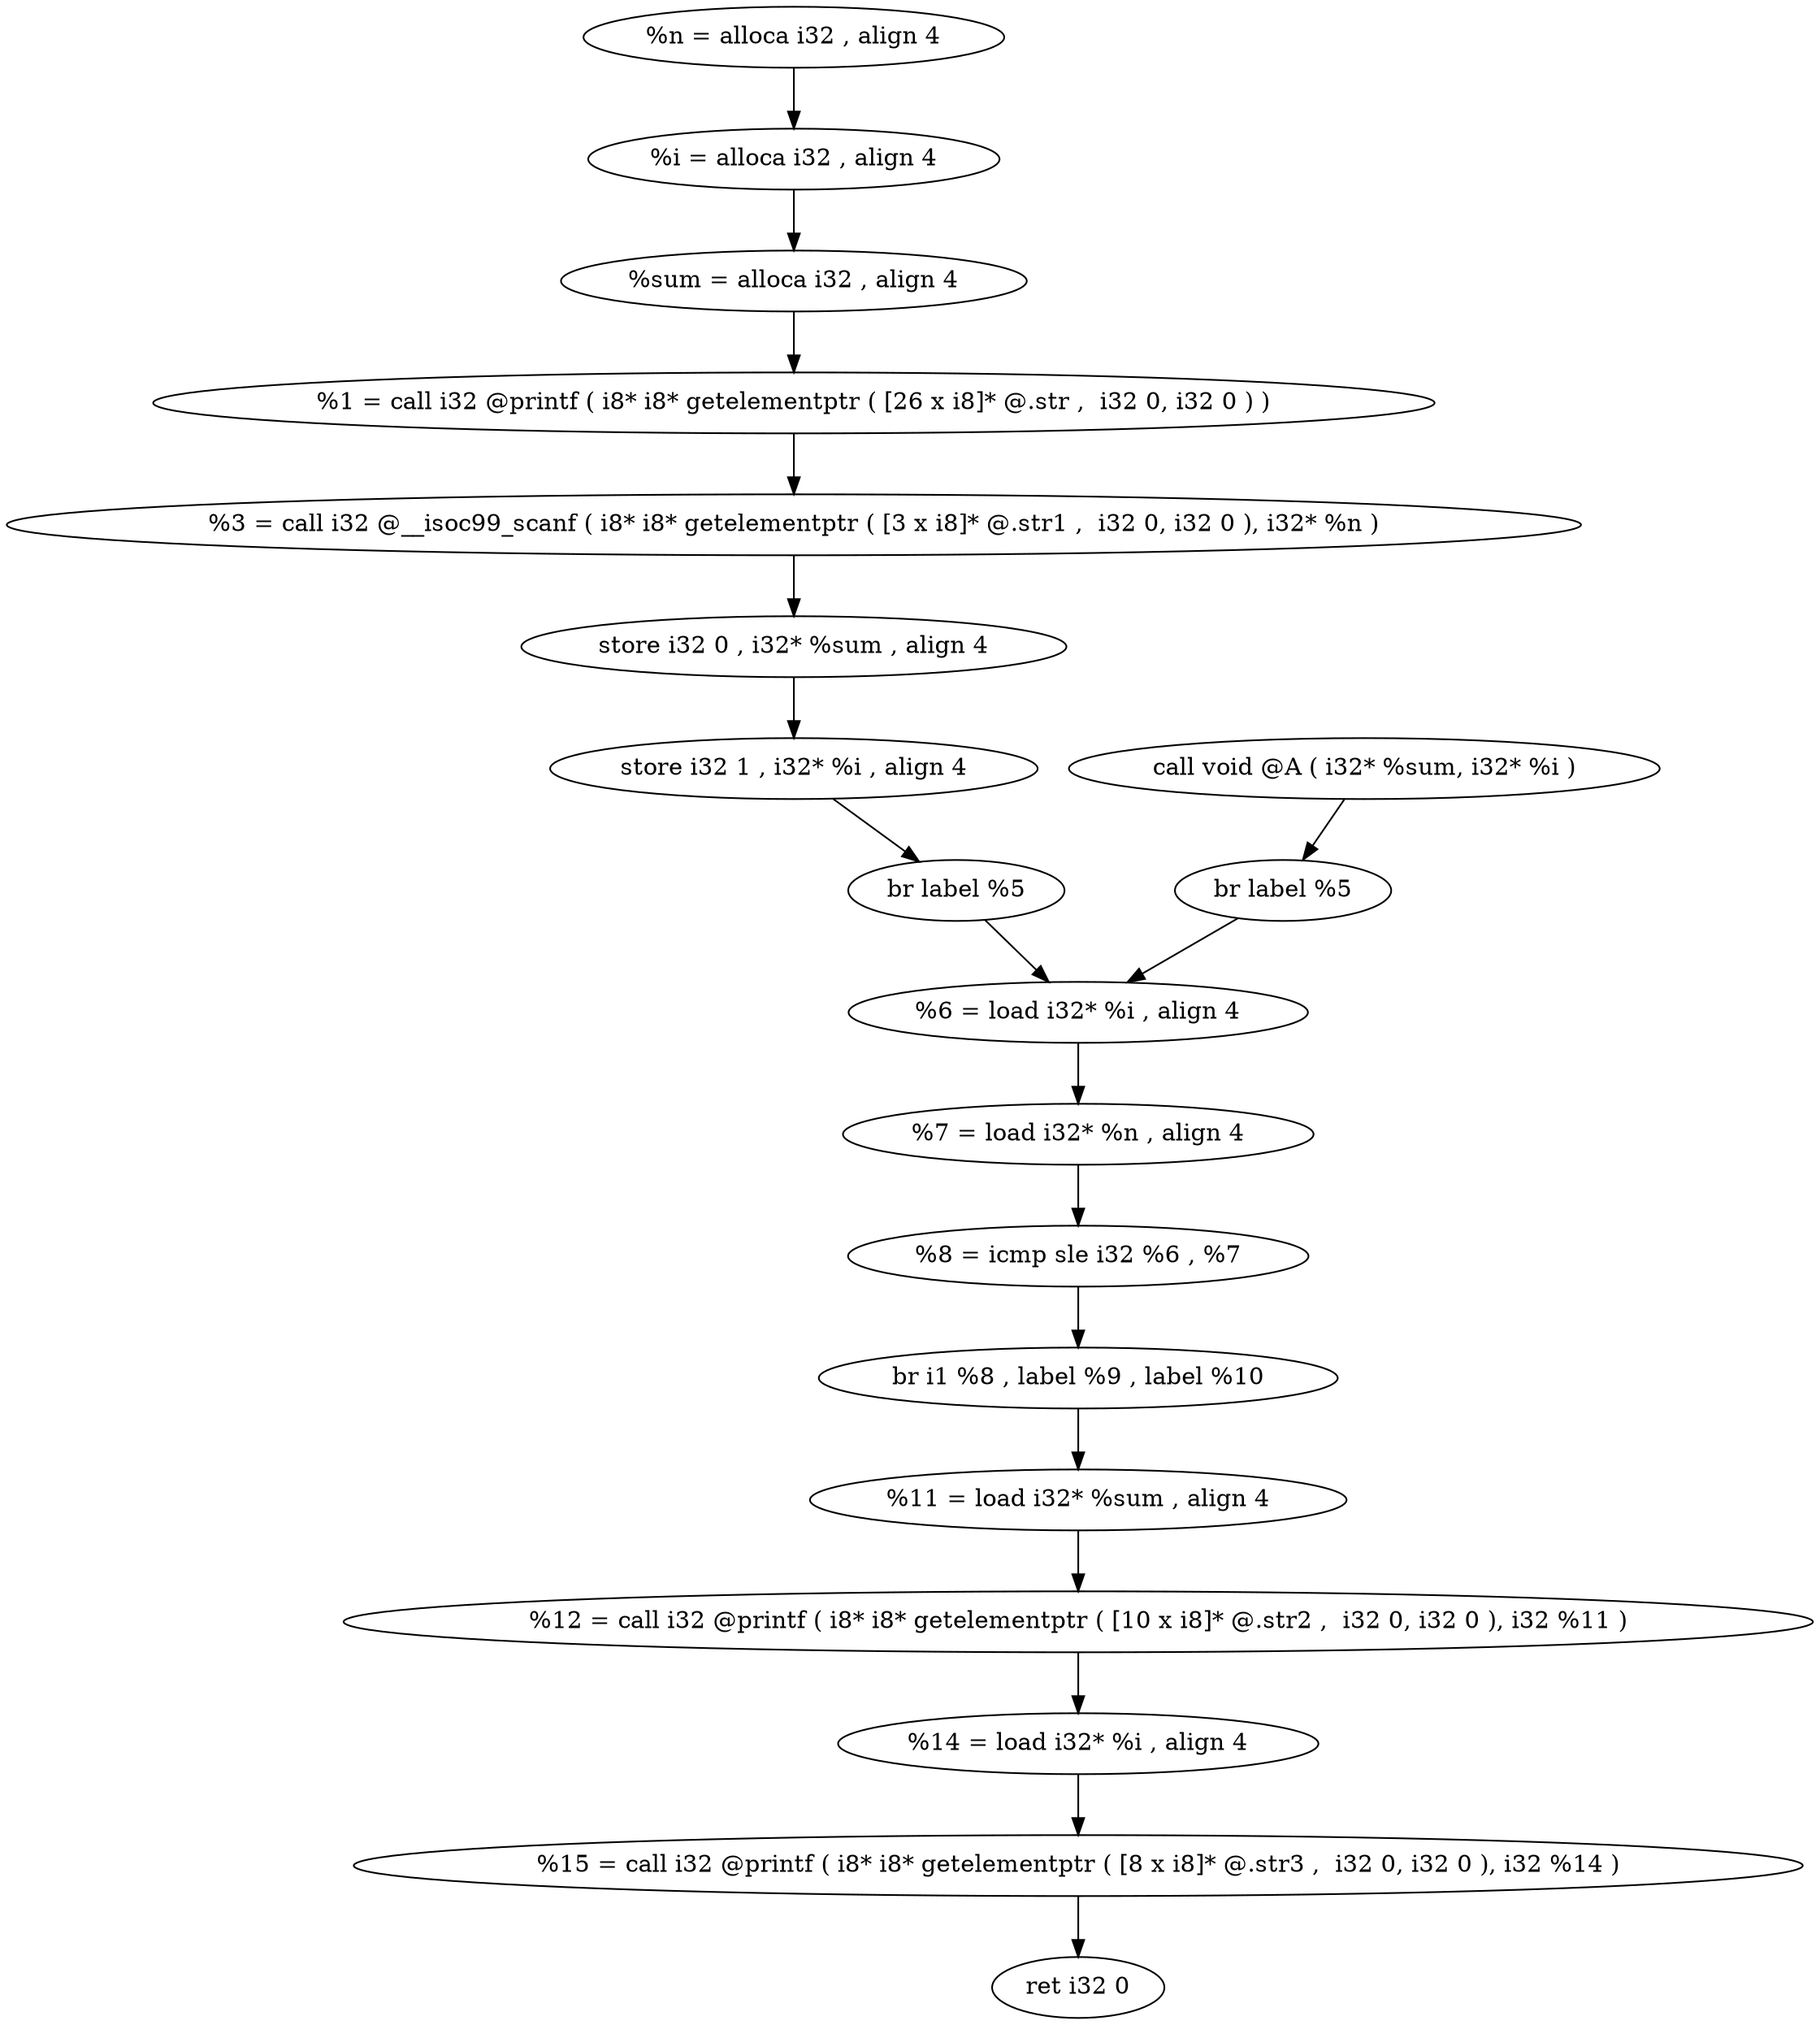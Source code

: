 digraph {
	graph [bb="0,0,1067,1188"];
	node [label="\N"];
	33	 [height=0.5,
		label="%n = alloca i32 , align 4",
		pos="465,1170",
		width=3.4464];
	34	 [height=0.5,
		label="%i = alloca i32 , align 4",
		pos="465,1098",
		width=3.3686];
	33 -> 34	 [pos="e,465,1116.1 465,1151.7 465,1144 465,1134.7 465,1126.1"];
	35	 [height=0.5,
		label="%sum = alloca i32 , align 4",
		pos="465,1026",
		width=3.8165];
	34 -> 35	 [pos="e,465,1044.1 465,1079.7 465,1072 465,1062.7 465,1054.1"];
	36	 [height=0.5,
		label="%1 = call i32 @printf ( i8* i8* getelementptr ( [26 x i8]* @.str ,  i32 0, i32 0 ) )",
		pos="465,954",
		width=10.513];
	35 -> 36	 [pos="e,465,972.1 465,1007.7 465,999.98 465,990.71 465,982.11"];
	40	 [height=0.5,
		label="%3 = call i32 @__isoc99_scanf ( i8* i8* getelementptr ( [3 x i8]* @.str1 ,  i32 0, i32 0 ), i32* %n )",
		pos="465,882",
		width=12.922];
	36 -> 40	 [pos="e,465,900.1 465,935.7 465,927.98 465,918.71 465,910.11"];
	43	 [height=0.5,
		label="store i32 0 , i32* %sum , align 4",
		pos="465,810",
		width=4.4748];
	40 -> 43	 [pos="e,465,828.1 465,863.7 465,855.98 465,846.71 465,838.11"];
	44	 [height=0.5,
		label="store i32 1 , i32* %i , align 4",
		pos="465,738",
		width=4.004];
	43 -> 44	 [pos="e,465,756.1 465,791.7 465,783.98 465,774.71 465,766.11"];
	45	 [height=0.5,
		label="br label %5",
		pos="513,666",
		width=1.7596];
	44 -> 45	 [pos="e,501.49,683.79 476.62,720.05 482.34,711.71 489.35,701.49 495.68,692.25"];
	47	 [height=0.5,
		label="%6 = load i32* %i , align 4",
		pos="633,594",
		width=3.7616];
	45 -> 47	 [pos="e,604.35,611.71 539.63,649.46 555.98,639.93 577.17,627.57 595.23,617.03"];
	48	 [height=0.5,
		label="%7 = load i32* %n , align 4",
		pos="633,522",
		width=3.8623];
	47 -> 48	 [pos="e,633,540.1 633,575.7 633,567.98 633,558.71 633,550.11"];
	49	 [height=0.5,
		label="%8 = icmp sle i32 %6 , %7",
		pos="633,450",
		width=3.7846];
	48 -> 49	 [pos="e,633,468.1 633,503.7 633,495.98 633,486.71 633,478.11"];
	50	 [height=0.5,
		label="br i1 %8 , label %9 , label %10",
		pos="633,378",
		width=4.2554];
	49 -> 50	 [pos="e,633,396.1 633,431.7 633,423.98 633,414.71 633,406.11"];
	55	 [height=0.5,
		label="%11 = load i32* %sum , align 4",
		pos="633,306",
		width=4.397];
	50 -> 55	 [pos="e,633,324.1 633,359.7 633,351.98 633,342.71 633,334.11"];
	52	 [height=0.5,
		label="call void @A ( i32* %sum, i32* %i )",
		pos="802,738",
		width=4.8449];
	53	 [height=0.5,
		label="br label %5",
		pos="754,666",
		width=1.7596];
	52 -> 53	 [pos="e,765.73,684.1 790.13,719.7 784.5,711.47 777.65,701.48 771.43,692.42"];
	53 -> 47	 [pos="e,662.03,611.8 727.45,649.64 710.83,640.02 689.15,627.49 670.76,616.84"];
	56	 [height=0.5,
		label="%12 = call i32 @printf ( i8* i8* getelementptr ( [10 x i8]* @.str2 ,  i32 0, i32 0 ), i32 %11 )",
		pos="633,234",
		width=12.058];
	55 -> 56	 [pos="e,633,252.1 633,287.7 633,279.98 633,270.71 633,262.11"];
	59	 [height=0.5,
		label="%14 = load i32* %i , align 4",
		pos="633,162",
		width=3.9262];
	56 -> 59	 [pos="e,633,180.1 633,215.7 633,207.98 633,198.71 633,190.11"];
	60	 [height=0.5,
		label="%15 = call i32 @printf ( i8* i8* getelementptr ( [8 x i8]* @.str3 ,  i32 0, i32 0 ), i32 %14 )",
		pos="633,90",
		width=11.893];
	59 -> 60	 [pos="e,633,108.1 633,143.7 633,135.98 633,126.71 633,118.11"];
	63	 [height=0.5,
		label="ret i32 0",
		pos="633,18",
		width=1.3985];
	60 -> 63	 [pos="e,633,36.104 633,71.697 633,63.983 633,54.712 633,46.112"];
}
